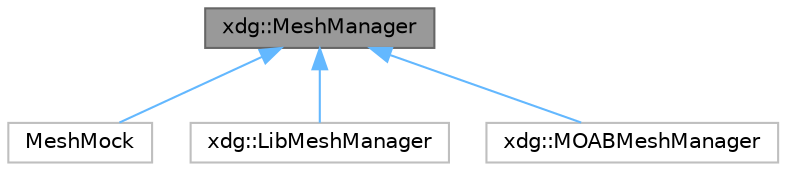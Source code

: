 digraph "xdg::MeshManager"
{
 // LATEX_PDF_SIZE
  bgcolor="transparent";
  edge [fontname=Helvetica,fontsize=10,labelfontname=Helvetica,labelfontsize=10];
  node [fontname=Helvetica,fontsize=10,shape=box,height=0.2,width=0.4];
  Node1 [id="Node000001",label="xdg::MeshManager",height=0.2,width=0.4,color="gray40", fillcolor="grey60", style="filled", fontcolor="black",tooltip=" "];
  Node1 -> Node2 [id="edge1_Node000001_Node000002",dir="back",color="steelblue1",style="solid",tooltip=" "];
  Node2 [id="Node000002",label="MeshMock",height=0.2,width=0.4,color="grey75", fillcolor="white", style="filled",URL="$classMeshMock.html",tooltip=" "];
  Node1 -> Node3 [id="edge2_Node000001_Node000003",dir="back",color="steelblue1",style="solid",tooltip=" "];
  Node3 [id="Node000003",label="xdg::LibMeshManager",height=0.2,width=0.4,color="grey75", fillcolor="white", style="filled",URL="$classxdg_1_1LibMeshManager.html",tooltip=" "];
  Node1 -> Node4 [id="edge3_Node000001_Node000004",dir="back",color="steelblue1",style="solid",tooltip=" "];
  Node4 [id="Node000004",label="xdg::MOABMeshManager",height=0.2,width=0.4,color="grey75", fillcolor="white", style="filled",URL="$classxdg_1_1MOABMeshManager.html",tooltip=" "];
}
